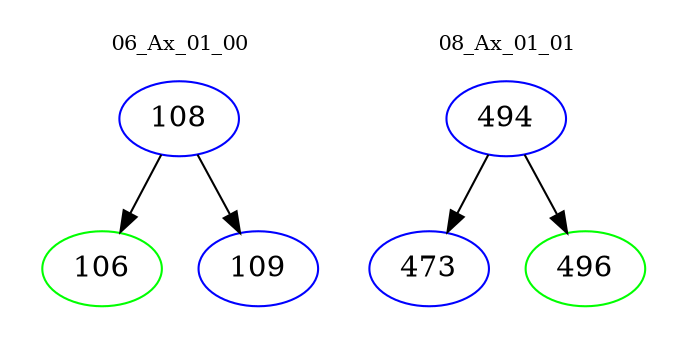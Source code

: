 digraph{
subgraph cluster_0 {
color = white
label = "06_Ax_01_00";
fontsize=10;
T0_108 [label="108", color="blue"]
T0_108 -> T0_106 [color="black"]
T0_106 [label="106", color="green"]
T0_108 -> T0_109 [color="black"]
T0_109 [label="109", color="blue"]
}
subgraph cluster_1 {
color = white
label = "08_Ax_01_01";
fontsize=10;
T1_494 [label="494", color="blue"]
T1_494 -> T1_473 [color="black"]
T1_473 [label="473", color="blue"]
T1_494 -> T1_496 [color="black"]
T1_496 [label="496", color="green"]
}
}

